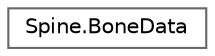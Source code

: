 digraph "类继承关系图"
{
 // LATEX_PDF_SIZE
  bgcolor="transparent";
  edge [fontname=Helvetica,fontsize=10,labelfontname=Helvetica,labelfontsize=10];
  node [fontname=Helvetica,fontsize=10,shape=box,height=0.2,width=0.4];
  rankdir="LR";
  Node0 [id="Node000000",label="Spine.BoneData",height=0.2,width=0.4,color="grey40", fillcolor="white", style="filled",URL="$class_spine_1_1_bone_data.html",tooltip=" "];
}
